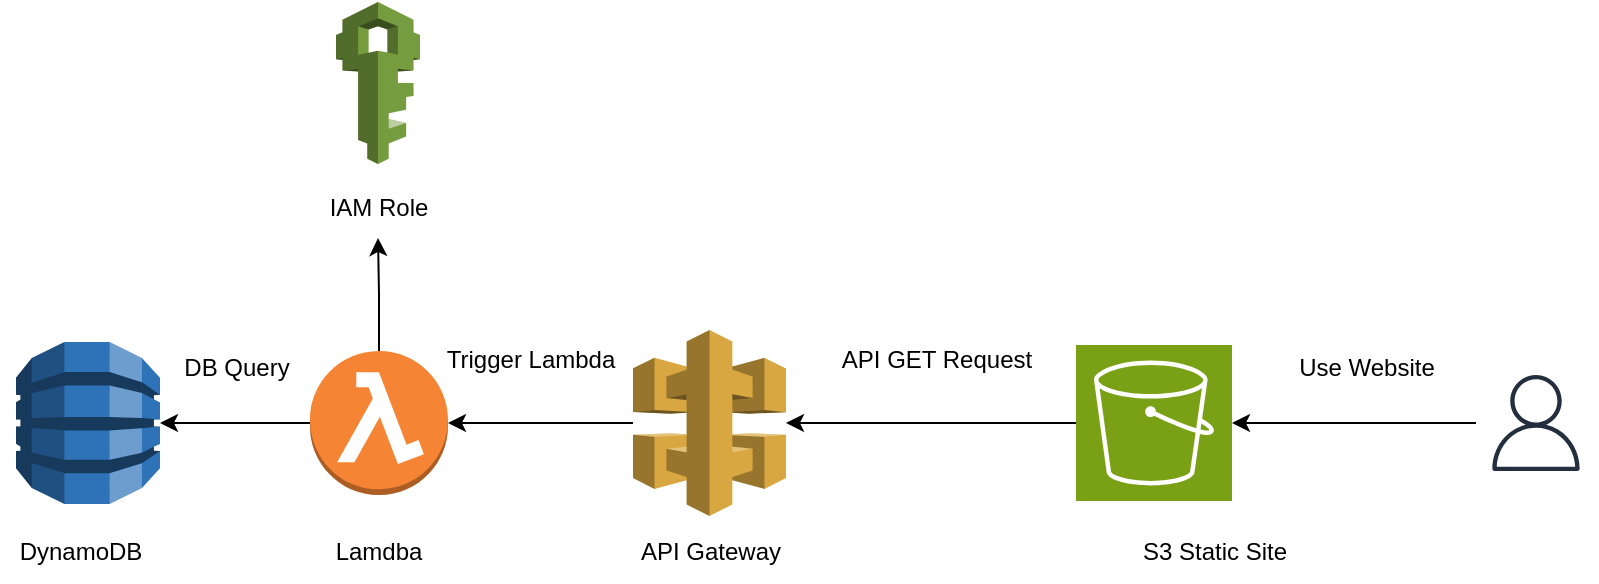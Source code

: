 <mxfile version="24.7.17">
  <diagram name="Page-1" id="VoAUAEXx4V9dWu78JEFE">
    <mxGraphModel dx="1129" dy="725" grid="1" gridSize="10" guides="1" tooltips="1" connect="1" arrows="1" fold="1" page="1" pageScale="1" pageWidth="850" pageHeight="1100" math="0" shadow="0">
      <root>
        <mxCell id="0" />
        <mxCell id="1" parent="0" />
        <mxCell id="6XGjvbNFnAErjycvP9---1" value="" style="edgeStyle=orthogonalEdgeStyle;rounded=0;orthogonalLoop=1;jettySize=auto;html=1;" edge="1" parent="1" source="6XGjvbNFnAErjycvP9---2" target="6XGjvbNFnAErjycvP9---5">
          <mxGeometry relative="1" as="geometry" />
        </mxCell>
        <mxCell id="6XGjvbNFnAErjycvP9---2" value="" style="outlineConnect=0;dashed=0;verticalLabelPosition=bottom;verticalAlign=top;align=center;html=1;shape=mxgraph.aws3.api_gateway;fillColor=#D9A741;gradientColor=none;" vertex="1" parent="1">
          <mxGeometry x="348.5" y="424" width="76.5" height="93" as="geometry" />
        </mxCell>
        <mxCell id="6XGjvbNFnAErjycvP9---3" value="" style="edgeStyle=orthogonalEdgeStyle;rounded=0;orthogonalLoop=1;jettySize=auto;html=1;" edge="1" parent="1" source="6XGjvbNFnAErjycvP9---5" target="6XGjvbNFnAErjycvP9---12">
          <mxGeometry relative="1" as="geometry" />
        </mxCell>
        <mxCell id="6XGjvbNFnAErjycvP9---4" value="" style="edgeStyle=orthogonalEdgeStyle;rounded=0;orthogonalLoop=1;jettySize=auto;html=1;" edge="1" parent="1" source="6XGjvbNFnAErjycvP9---5" target="6XGjvbNFnAErjycvP9---6">
          <mxGeometry relative="1" as="geometry" />
        </mxCell>
        <mxCell id="6XGjvbNFnAErjycvP9---5" value="" style="outlineConnect=0;dashed=0;verticalLabelPosition=bottom;verticalAlign=top;align=center;html=1;shape=mxgraph.aws3.lambda_function;fillColor=#F58534;gradientColor=none;" vertex="1" parent="1">
          <mxGeometry x="187" y="434.5" width="69" height="72" as="geometry" />
        </mxCell>
        <mxCell id="6XGjvbNFnAErjycvP9---6" value="" style="outlineConnect=0;dashed=0;verticalLabelPosition=bottom;verticalAlign=top;align=center;html=1;shape=mxgraph.aws3.dynamo_db;fillColor=#2E73B8;gradientColor=none;" vertex="1" parent="1">
          <mxGeometry x="40" y="430" width="72" height="81" as="geometry" />
        </mxCell>
        <mxCell id="6XGjvbNFnAErjycvP9---7" value="" style="outlineConnect=0;dashed=0;verticalLabelPosition=bottom;verticalAlign=top;align=center;html=1;shape=mxgraph.aws3.iam;fillColor=#759C3E;gradientColor=none;" vertex="1" parent="1">
          <mxGeometry x="200" y="260" width="42" height="81" as="geometry" />
        </mxCell>
        <mxCell id="6XGjvbNFnAErjycvP9---9" value="DynamoDB" style="text;html=1;align=center;verticalAlign=middle;resizable=0;points=[];autosize=1;strokeColor=none;fillColor=none;" vertex="1" parent="1">
          <mxGeometry x="32" y="520" width="80" height="30" as="geometry" />
        </mxCell>
        <mxCell id="6XGjvbNFnAErjycvP9---10" value="Lamdba" style="text;html=1;align=center;verticalAlign=middle;resizable=0;points=[];autosize=1;strokeColor=none;fillColor=none;" vertex="1" parent="1">
          <mxGeometry x="186" y="520" width="70" height="30" as="geometry" />
        </mxCell>
        <mxCell id="6XGjvbNFnAErjycvP9---11" value="API Gateway" style="text;html=1;align=center;verticalAlign=middle;resizable=0;points=[];autosize=1;strokeColor=none;fillColor=none;" vertex="1" parent="1">
          <mxGeometry x="341.75" y="520" width="90" height="30" as="geometry" />
        </mxCell>
        <mxCell id="6XGjvbNFnAErjycvP9---12" value="IAM Role" style="text;html=1;align=center;verticalAlign=middle;resizable=0;points=[];autosize=1;strokeColor=none;fillColor=none;" vertex="1" parent="1">
          <mxGeometry x="186" y="348" width="70" height="30" as="geometry" />
        </mxCell>
        <mxCell id="6XGjvbNFnAErjycvP9---13" value="DB Query" style="text;html=1;align=center;verticalAlign=middle;resizable=0;points=[];autosize=1;strokeColor=none;fillColor=none;" vertex="1" parent="1">
          <mxGeometry x="110" y="428" width="80" height="30" as="geometry" />
        </mxCell>
        <mxCell id="6XGjvbNFnAErjycvP9---14" value="Trigger Lambda" style="text;html=1;align=center;verticalAlign=middle;resizable=0;points=[];autosize=1;strokeColor=none;fillColor=none;" vertex="1" parent="1">
          <mxGeometry x="242" y="424" width="110" height="30" as="geometry" />
        </mxCell>
        <mxCell id="6XGjvbNFnAErjycvP9---15" value="API GET Request" style="text;html=1;align=center;verticalAlign=middle;resizable=0;points=[];autosize=1;strokeColor=none;fillColor=none;" vertex="1" parent="1">
          <mxGeometry x="440" y="424" width="120" height="30" as="geometry" />
        </mxCell>
        <mxCell id="6XGjvbNFnAErjycvP9---19" value="" style="edgeStyle=orthogonalEdgeStyle;rounded=0;orthogonalLoop=1;jettySize=auto;html=1;" edge="1" parent="1" source="6XGjvbNFnAErjycvP9---16" target="6XGjvbNFnAErjycvP9---17">
          <mxGeometry relative="1" as="geometry" />
        </mxCell>
        <mxCell id="6XGjvbNFnAErjycvP9---16" value="&lt;font color=&quot;#ffffff&quot;&gt;User&lt;/font&gt;" style="sketch=0;outlineConnect=0;fontColor=#232F3E;gradientColor=none;strokeColor=#232F3E;fillColor=#ffffff;dashed=0;verticalLabelPosition=bottom;verticalAlign=top;align=center;html=1;fontSize=12;fontStyle=0;aspect=fixed;shape=mxgraph.aws4.resourceIcon;resIcon=mxgraph.aws4.user;" vertex="1" parent="1">
          <mxGeometry x="770" y="440.5" width="60" height="60" as="geometry" />
        </mxCell>
        <mxCell id="6XGjvbNFnAErjycvP9---21" value="" style="edgeStyle=orthogonalEdgeStyle;rounded=0;orthogonalLoop=1;jettySize=auto;html=1;" edge="1" parent="1" source="6XGjvbNFnAErjycvP9---17" target="6XGjvbNFnAErjycvP9---2">
          <mxGeometry relative="1" as="geometry">
            <mxPoint x="440" y="470" as="targetPoint" />
            <Array as="points" />
          </mxGeometry>
        </mxCell>
        <mxCell id="6XGjvbNFnAErjycvP9---17" value="" style="sketch=0;points=[[0,0,0],[0.25,0,0],[0.5,0,0],[0.75,0,0],[1,0,0],[0,1,0],[0.25,1,0],[0.5,1,0],[0.75,1,0],[1,1,0],[0,0.25,0],[0,0.5,0],[0,0.75,0],[1,0.25,0],[1,0.5,0],[1,0.75,0]];outlineConnect=0;fontColor=#232F3E;fillColor=#7AA116;strokeColor=#ffffff;dashed=0;verticalLabelPosition=bottom;verticalAlign=top;align=center;html=1;fontSize=12;fontStyle=0;aspect=fixed;shape=mxgraph.aws4.resourceIcon;resIcon=mxgraph.aws4.s3;" vertex="1" parent="1">
          <mxGeometry x="570" y="431.5" width="78" height="78" as="geometry" />
        </mxCell>
        <mxCell id="6XGjvbNFnAErjycvP9---18" value="S3 Static Site" style="text;html=1;align=center;verticalAlign=middle;resizable=0;points=[];autosize=1;strokeColor=none;fillColor=none;" vertex="1" parent="1">
          <mxGeometry x="589" y="520" width="100" height="30" as="geometry" />
        </mxCell>
        <mxCell id="6XGjvbNFnAErjycvP9---20" value="Use Website" style="text;html=1;align=center;verticalAlign=middle;resizable=0;points=[];autosize=1;strokeColor=none;fillColor=none;" vertex="1" parent="1">
          <mxGeometry x="670" y="428" width="90" height="30" as="geometry" />
        </mxCell>
      </root>
    </mxGraphModel>
  </diagram>
</mxfile>

